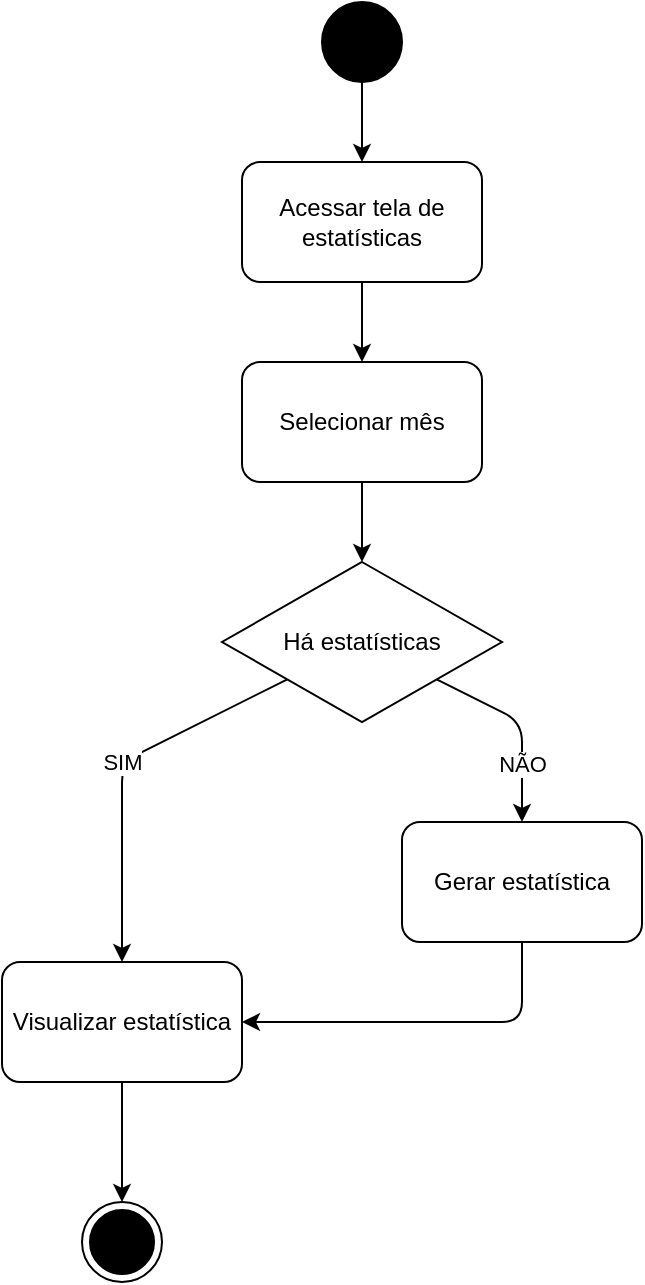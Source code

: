 <mxfile>
    <diagram id="VlTOmNlDWo6A9_X4tHye" name="Page-1">
        <mxGraphModel dx="1443" dy="608" grid="1" gridSize="10" guides="1" tooltips="1" connect="1" arrows="1" fold="1" page="1" pageScale="1" pageWidth="850" pageHeight="1100" math="0" shadow="0">
            <root>
                <mxCell id="0"/>
                <mxCell id="1" parent="0"/>
                <mxCell id="14" style="edgeStyle=none;html=1;entryX=0.5;entryY=0;entryDx=0;entryDy=0;" parent="1" source="2" target="7" edge="1">
                    <mxGeometry relative="1" as="geometry"/>
                </mxCell>
                <mxCell id="2" value="" style="ellipse;fillColor=strokeColor;" parent="1" vertex="1">
                    <mxGeometry x="280" y="40" width="40" height="40" as="geometry"/>
                </mxCell>
                <mxCell id="3" value="" style="ellipse;html=1;shape=endState;fillColor=strokeColor;" parent="1" vertex="1">
                    <mxGeometry x="160" y="640" width="40" height="40" as="geometry"/>
                </mxCell>
                <mxCell id="15" style="edgeStyle=none;html=1;entryX=0.5;entryY=0;entryDx=0;entryDy=0;" parent="1" source="7" target="65" edge="1">
                    <mxGeometry relative="1" as="geometry">
                        <mxPoint x="300" y="230" as="targetPoint"/>
                    </mxGeometry>
                </mxCell>
                <mxCell id="7" value="Acessar tela de estatísticas" style="rounded=1;whiteSpace=wrap;html=1;" parent="1" vertex="1">
                    <mxGeometry x="240" y="120" width="120" height="60" as="geometry"/>
                </mxCell>
                <mxCell id="75" style="edgeStyle=none;html=1;entryX=0.5;entryY=0;entryDx=0;entryDy=0;" edge="1" parent="1" source="65" target="68">
                    <mxGeometry relative="1" as="geometry"/>
                </mxCell>
                <mxCell id="65" value="Selecionar mês" style="rounded=1;whiteSpace=wrap;html=1;" vertex="1" parent="1">
                    <mxGeometry x="240" y="220" width="120" height="60" as="geometry"/>
                </mxCell>
                <mxCell id="71" style="edgeStyle=none;html=1;entryX=0.5;entryY=0;entryDx=0;entryDy=0;" edge="1" parent="1" source="68" target="69">
                    <mxGeometry relative="1" as="geometry">
                        <Array as="points">
                            <mxPoint x="180" y="420"/>
                        </Array>
                    </mxGeometry>
                </mxCell>
                <mxCell id="73" value="SIM" style="edgeLabel;html=1;align=center;verticalAlign=middle;resizable=0;points=[];" vertex="1" connectable="0" parent="71">
                    <mxGeometry x="-0.582" y="5" relative="1" as="geometry">
                        <mxPoint x="-49" y="19" as="offset"/>
                    </mxGeometry>
                </mxCell>
                <mxCell id="72" style="edgeStyle=none;html=1;entryX=0.5;entryY=0;entryDx=0;entryDy=0;" edge="1" parent="1" source="68" target="70">
                    <mxGeometry relative="1" as="geometry">
                        <Array as="points">
                            <mxPoint x="380" y="400"/>
                        </Array>
                    </mxGeometry>
                </mxCell>
                <mxCell id="74" value="NÃO" style="edgeLabel;html=1;align=center;verticalAlign=middle;resizable=0;points=[];" vertex="1" connectable="0" parent="72">
                    <mxGeometry x="0.373" y="4" relative="1" as="geometry">
                        <mxPoint x="-4" y="1" as="offset"/>
                    </mxGeometry>
                </mxCell>
                <mxCell id="68" value="Há estatísticas" style="rhombus;whiteSpace=wrap;html=1;" vertex="1" parent="1">
                    <mxGeometry x="230" y="320" width="140" height="80" as="geometry"/>
                </mxCell>
                <mxCell id="76" style="edgeStyle=none;html=1;entryX=0.5;entryY=0;entryDx=0;entryDy=0;" edge="1" parent="1" source="69" target="3">
                    <mxGeometry relative="1" as="geometry"/>
                </mxCell>
                <mxCell id="69" value="Visualizar estatística" style="rounded=1;whiteSpace=wrap;html=1;" vertex="1" parent="1">
                    <mxGeometry x="120" y="520" width="120" height="60" as="geometry"/>
                </mxCell>
                <mxCell id="77" style="edgeStyle=none;html=1;entryX=1;entryY=0.5;entryDx=0;entryDy=0;" edge="1" parent="1" source="70" target="69">
                    <mxGeometry relative="1" as="geometry">
                        <Array as="points">
                            <mxPoint x="380" y="550"/>
                        </Array>
                    </mxGeometry>
                </mxCell>
                <mxCell id="70" value="Gerar estatística" style="rounded=1;whiteSpace=wrap;html=1;" vertex="1" parent="1">
                    <mxGeometry x="320" y="450" width="120" height="60" as="geometry"/>
                </mxCell>
            </root>
        </mxGraphModel>
    </diagram>
</mxfile>